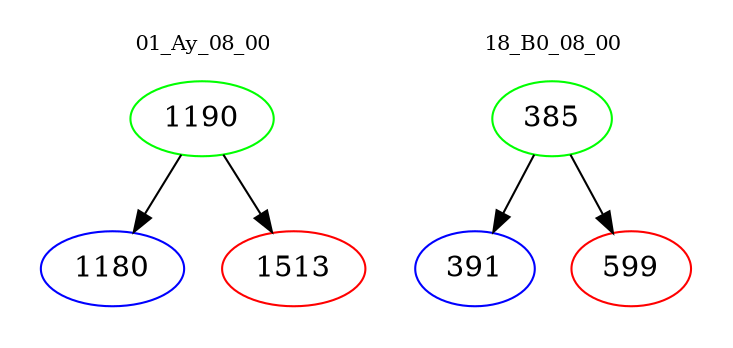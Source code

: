 digraph{
subgraph cluster_0 {
color = white
label = "01_Ay_08_00";
fontsize=10;
T0_1190 [label="1190", color="green"]
T0_1190 -> T0_1180 [color="black"]
T0_1180 [label="1180", color="blue"]
T0_1190 -> T0_1513 [color="black"]
T0_1513 [label="1513", color="red"]
}
subgraph cluster_1 {
color = white
label = "18_B0_08_00";
fontsize=10;
T1_385 [label="385", color="green"]
T1_385 -> T1_391 [color="black"]
T1_391 [label="391", color="blue"]
T1_385 -> T1_599 [color="black"]
T1_599 [label="599", color="red"]
}
}
